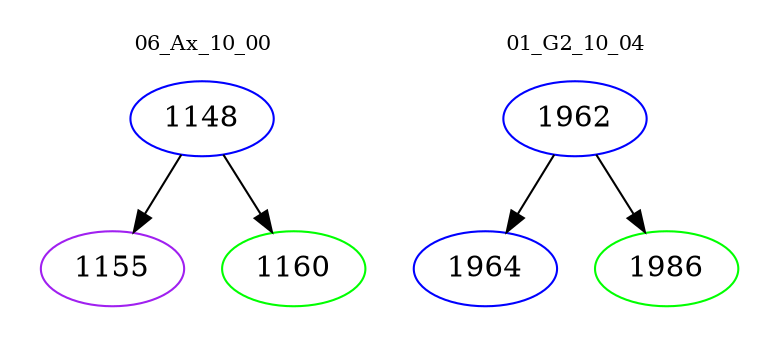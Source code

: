 digraph{
subgraph cluster_0 {
color = white
label = "06_Ax_10_00";
fontsize=10;
T0_1148 [label="1148", color="blue"]
T0_1148 -> T0_1155 [color="black"]
T0_1155 [label="1155", color="purple"]
T0_1148 -> T0_1160 [color="black"]
T0_1160 [label="1160", color="green"]
}
subgraph cluster_1 {
color = white
label = "01_G2_10_04";
fontsize=10;
T1_1962 [label="1962", color="blue"]
T1_1962 -> T1_1964 [color="black"]
T1_1964 [label="1964", color="blue"]
T1_1962 -> T1_1986 [color="black"]
T1_1986 [label="1986", color="green"]
}
}
